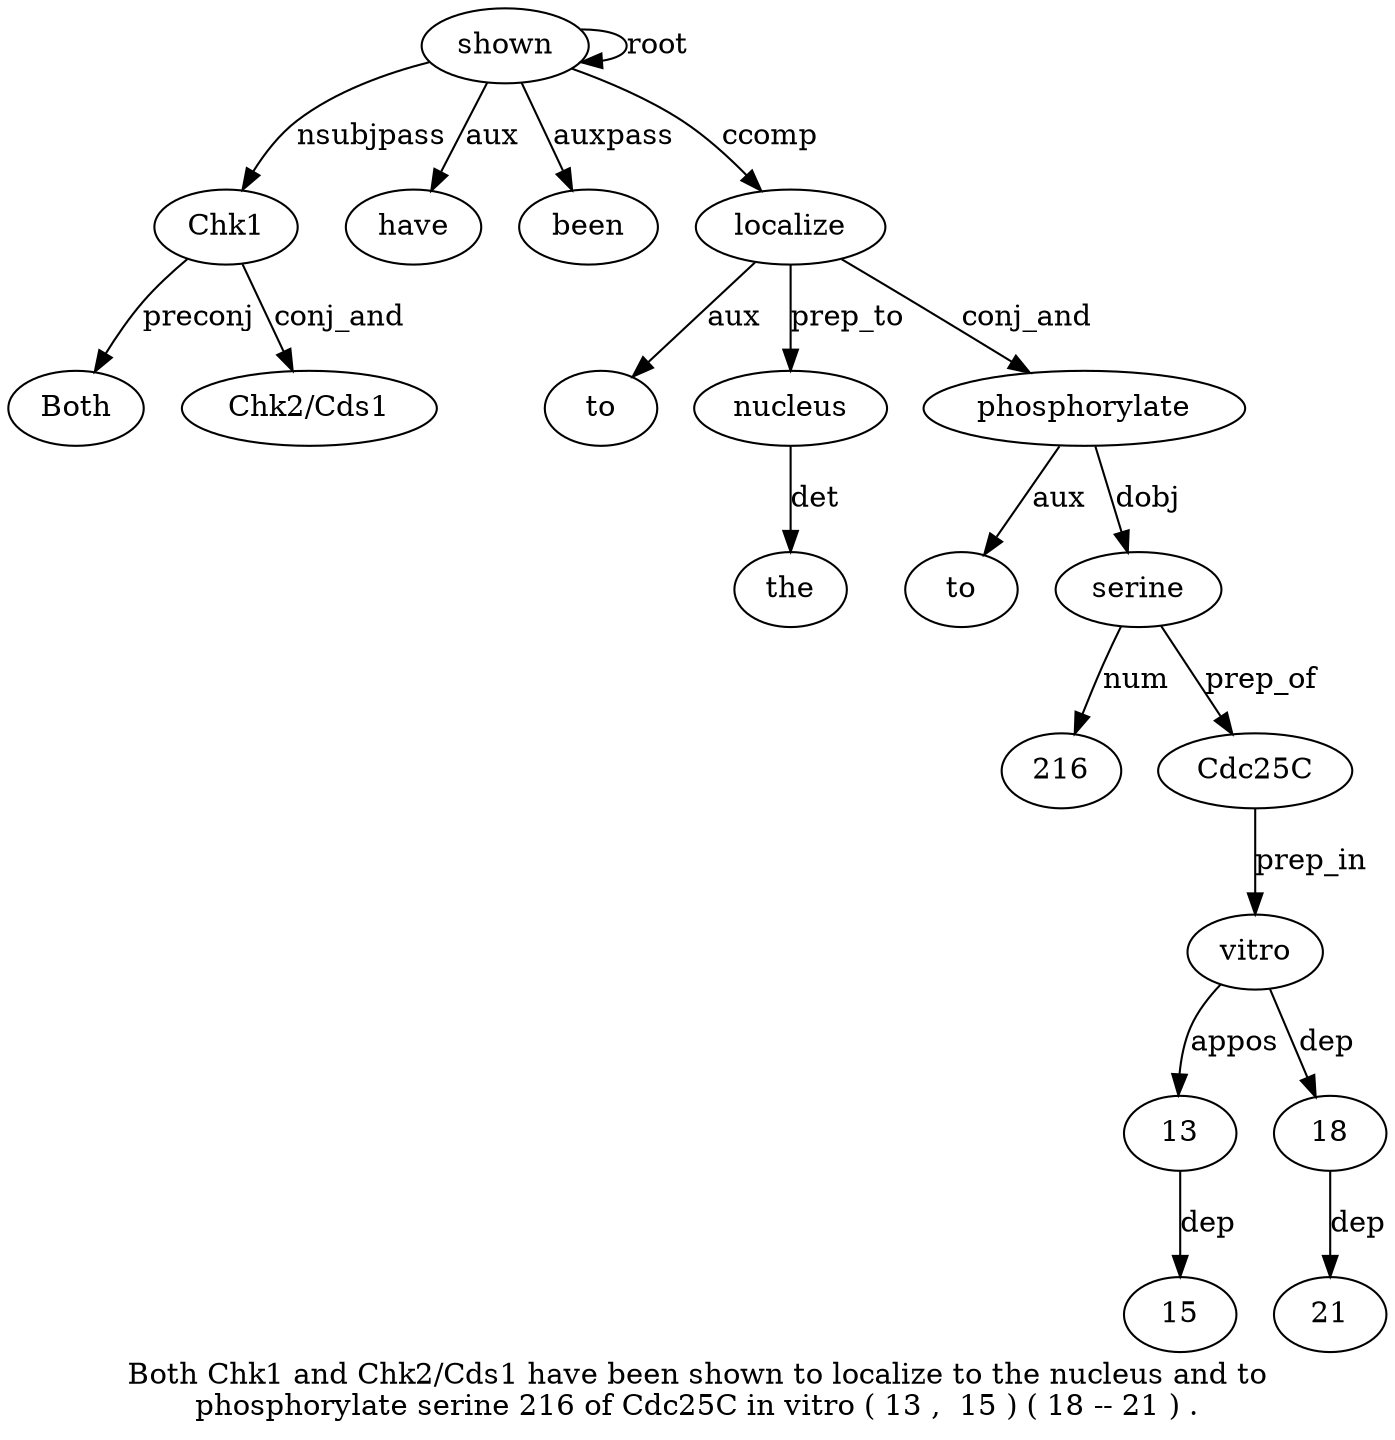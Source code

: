 digraph "Both Chk1 and Chk2/Cds1 have been shown to localize to the nucleus and to phosphorylate serine 216 of Cdc25C in vitro ( 13 ,  15 ) ( 18 -- 21 ) ." {
label="Both Chk1 and Chk2/Cds1 have been shown to localize to the nucleus and to
phosphorylate serine 216 of Cdc25C in vitro ( 13 ,  15 ) ( 18 -- 21 ) .";
Chk12 [style=filled, fillcolor=white, label=Chk1];
Both1 [style=filled, fillcolor=white, label=Both];
Chk12 -> Both1  [label=preconj];
shown7 [style=filled, fillcolor=white, label=shown];
shown7 -> Chk12  [label=nsubjpass];
"Chk2/Cds14" [style=filled, fillcolor=white, label="Chk2/Cds1"];
Chk12 -> "Chk2/Cds14"  [label=conj_and];
have5 [style=filled, fillcolor=white, label=have];
shown7 -> have5  [label=aux];
been6 [style=filled, fillcolor=white, label=been];
shown7 -> been6  [label=auxpass];
shown7 -> shown7  [label=root];
localize9 [style=filled, fillcolor=white, label=localize];
to8 [style=filled, fillcolor=white, label=to];
localize9 -> to8  [label=aux];
shown7 -> localize9  [label=ccomp];
nucleus12 [style=filled, fillcolor=white, label=nucleus];
the11 [style=filled, fillcolor=white, label=the];
nucleus12 -> the11  [label=det];
localize9 -> nucleus12  [label=prep_to];
phosphorylate15 [style=filled, fillcolor=white, label=phosphorylate];
to14 [style=filled, fillcolor=white, label=to];
phosphorylate15 -> to14  [label=aux];
localize9 -> phosphorylate15  [label=conj_and];
serine16 [style=filled, fillcolor=white, label=serine];
phosphorylate15 -> serine16  [label=dobj];
21617 [style=filled, fillcolor=white, label=216];
serine16 -> 21617  [label=num];
Cdc25C19 [style=filled, fillcolor=white, label=Cdc25C];
serine16 -> Cdc25C19  [label=prep_of];
vitro21 [style=filled, fillcolor=white, label=vitro];
Cdc25C19 -> vitro21  [label=prep_in];
132 [style=filled, fillcolor=white, label=13];
vitro21 -> 132  [label=appos];
152 [style=filled, fillcolor=white, label=15];
132 -> 152  [label=dep];
182 [style=filled, fillcolor=white, label=18];
vitro21 -> 182  [label=dep];
2130 [style=filled, fillcolor=white, label=21];
182 -> 2130  [label=dep];
}
